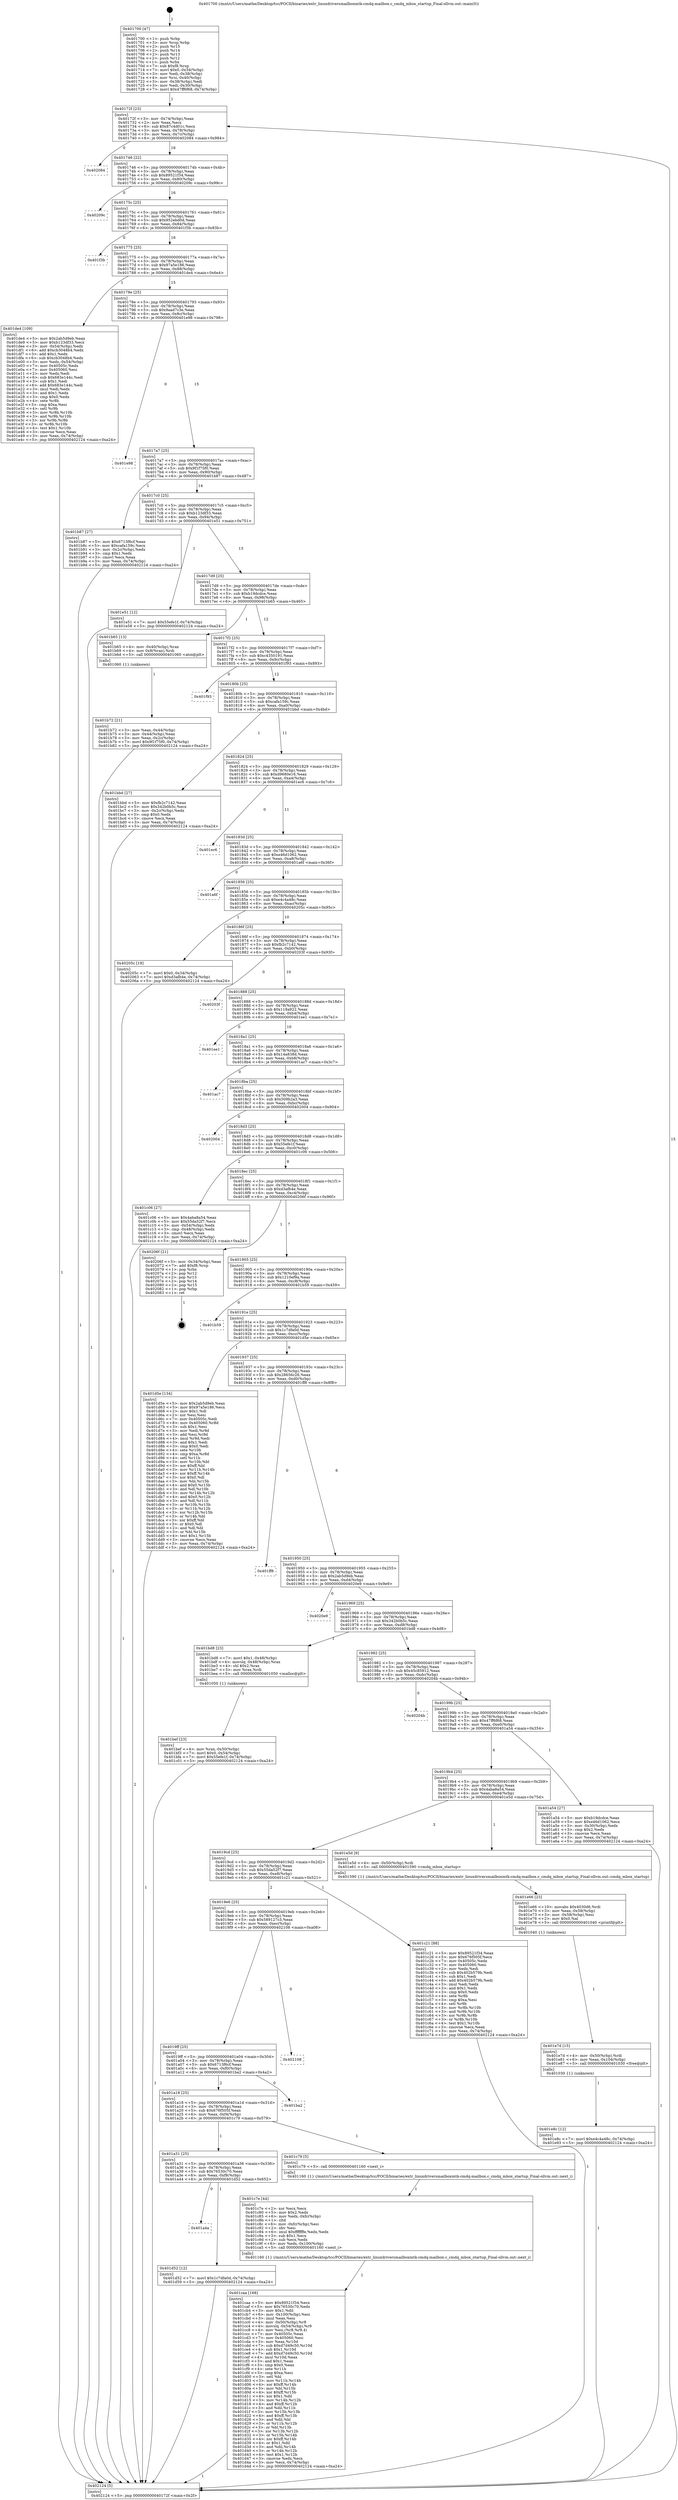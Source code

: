 digraph "0x401700" {
  label = "0x401700 (/mnt/c/Users/mathe/Desktop/tcc/POCII/binaries/extr_linuxdriversmailboxmtk-cmdq-mailbox.c_cmdq_mbox_startup_Final-ollvm.out::main(0))"
  labelloc = "t"
  node[shape=record]

  Entry [label="",width=0.3,height=0.3,shape=circle,fillcolor=black,style=filled]
  "0x40172f" [label="{
     0x40172f [23]\l
     | [instrs]\l
     &nbsp;&nbsp;0x40172f \<+3\>: mov -0x74(%rbp),%eax\l
     &nbsp;&nbsp;0x401732 \<+2\>: mov %eax,%ecx\l
     &nbsp;&nbsp;0x401734 \<+6\>: sub $0x87c4d01c,%ecx\l
     &nbsp;&nbsp;0x40173a \<+3\>: mov %eax,-0x78(%rbp)\l
     &nbsp;&nbsp;0x40173d \<+3\>: mov %ecx,-0x7c(%rbp)\l
     &nbsp;&nbsp;0x401740 \<+6\>: je 0000000000402084 \<main+0x984\>\l
  }"]
  "0x402084" [label="{
     0x402084\l
  }", style=dashed]
  "0x401746" [label="{
     0x401746 [22]\l
     | [instrs]\l
     &nbsp;&nbsp;0x401746 \<+5\>: jmp 000000000040174b \<main+0x4b\>\l
     &nbsp;&nbsp;0x40174b \<+3\>: mov -0x78(%rbp),%eax\l
     &nbsp;&nbsp;0x40174e \<+5\>: sub $0x89521f34,%eax\l
     &nbsp;&nbsp;0x401753 \<+3\>: mov %eax,-0x80(%rbp)\l
     &nbsp;&nbsp;0x401756 \<+6\>: je 000000000040209c \<main+0x99c\>\l
  }"]
  Exit [label="",width=0.3,height=0.3,shape=circle,fillcolor=black,style=filled,peripheries=2]
  "0x40209c" [label="{
     0x40209c\l
  }", style=dashed]
  "0x40175c" [label="{
     0x40175c [25]\l
     | [instrs]\l
     &nbsp;&nbsp;0x40175c \<+5\>: jmp 0000000000401761 \<main+0x61\>\l
     &nbsp;&nbsp;0x401761 \<+3\>: mov -0x78(%rbp),%eax\l
     &nbsp;&nbsp;0x401764 \<+5\>: sub $0x952ebd0d,%eax\l
     &nbsp;&nbsp;0x401769 \<+6\>: mov %eax,-0x84(%rbp)\l
     &nbsp;&nbsp;0x40176f \<+6\>: je 0000000000401f3b \<main+0x83b\>\l
  }"]
  "0x401e8c" [label="{
     0x401e8c [12]\l
     | [instrs]\l
     &nbsp;&nbsp;0x401e8c \<+7\>: movl $0xe4c4a48c,-0x74(%rbp)\l
     &nbsp;&nbsp;0x401e93 \<+5\>: jmp 0000000000402124 \<main+0xa24\>\l
  }"]
  "0x401f3b" [label="{
     0x401f3b\l
  }", style=dashed]
  "0x401775" [label="{
     0x401775 [25]\l
     | [instrs]\l
     &nbsp;&nbsp;0x401775 \<+5\>: jmp 000000000040177a \<main+0x7a\>\l
     &nbsp;&nbsp;0x40177a \<+3\>: mov -0x78(%rbp),%eax\l
     &nbsp;&nbsp;0x40177d \<+5\>: sub $0x97a5e186,%eax\l
     &nbsp;&nbsp;0x401782 \<+6\>: mov %eax,-0x88(%rbp)\l
     &nbsp;&nbsp;0x401788 \<+6\>: je 0000000000401de4 \<main+0x6e4\>\l
  }"]
  "0x401e7d" [label="{
     0x401e7d [15]\l
     | [instrs]\l
     &nbsp;&nbsp;0x401e7d \<+4\>: mov -0x50(%rbp),%rdi\l
     &nbsp;&nbsp;0x401e81 \<+6\>: mov %eax,-0x104(%rbp)\l
     &nbsp;&nbsp;0x401e87 \<+5\>: call 0000000000401030 \<free@plt\>\l
     | [calls]\l
     &nbsp;&nbsp;0x401030 \{1\} (unknown)\l
  }"]
  "0x401de4" [label="{
     0x401de4 [109]\l
     | [instrs]\l
     &nbsp;&nbsp;0x401de4 \<+5\>: mov $0x2ab5d9eb,%eax\l
     &nbsp;&nbsp;0x401de9 \<+5\>: mov $0xb123df33,%ecx\l
     &nbsp;&nbsp;0x401dee \<+3\>: mov -0x54(%rbp),%edx\l
     &nbsp;&nbsp;0x401df1 \<+6\>: add $0xcb3048b4,%edx\l
     &nbsp;&nbsp;0x401df7 \<+3\>: add $0x1,%edx\l
     &nbsp;&nbsp;0x401dfa \<+6\>: sub $0xcb3048b4,%edx\l
     &nbsp;&nbsp;0x401e00 \<+3\>: mov %edx,-0x54(%rbp)\l
     &nbsp;&nbsp;0x401e03 \<+7\>: mov 0x40505c,%edx\l
     &nbsp;&nbsp;0x401e0a \<+7\>: mov 0x405060,%esi\l
     &nbsp;&nbsp;0x401e11 \<+2\>: mov %edx,%edi\l
     &nbsp;&nbsp;0x401e13 \<+6\>: sub $0x683e144c,%edi\l
     &nbsp;&nbsp;0x401e19 \<+3\>: sub $0x1,%edi\l
     &nbsp;&nbsp;0x401e1c \<+6\>: add $0x683e144c,%edi\l
     &nbsp;&nbsp;0x401e22 \<+3\>: imul %edi,%edx\l
     &nbsp;&nbsp;0x401e25 \<+3\>: and $0x1,%edx\l
     &nbsp;&nbsp;0x401e28 \<+3\>: cmp $0x0,%edx\l
     &nbsp;&nbsp;0x401e2b \<+4\>: sete %r8b\l
     &nbsp;&nbsp;0x401e2f \<+3\>: cmp $0xa,%esi\l
     &nbsp;&nbsp;0x401e32 \<+4\>: setl %r9b\l
     &nbsp;&nbsp;0x401e36 \<+3\>: mov %r8b,%r10b\l
     &nbsp;&nbsp;0x401e39 \<+3\>: and %r9b,%r10b\l
     &nbsp;&nbsp;0x401e3c \<+3\>: xor %r9b,%r8b\l
     &nbsp;&nbsp;0x401e3f \<+3\>: or %r8b,%r10b\l
     &nbsp;&nbsp;0x401e42 \<+4\>: test $0x1,%r10b\l
     &nbsp;&nbsp;0x401e46 \<+3\>: cmovne %ecx,%eax\l
     &nbsp;&nbsp;0x401e49 \<+3\>: mov %eax,-0x74(%rbp)\l
     &nbsp;&nbsp;0x401e4c \<+5\>: jmp 0000000000402124 \<main+0xa24\>\l
  }"]
  "0x40178e" [label="{
     0x40178e [25]\l
     | [instrs]\l
     &nbsp;&nbsp;0x40178e \<+5\>: jmp 0000000000401793 \<main+0x93\>\l
     &nbsp;&nbsp;0x401793 \<+3\>: mov -0x78(%rbp),%eax\l
     &nbsp;&nbsp;0x401796 \<+5\>: sub $0x9aad7c3e,%eax\l
     &nbsp;&nbsp;0x40179b \<+6\>: mov %eax,-0x8c(%rbp)\l
     &nbsp;&nbsp;0x4017a1 \<+6\>: je 0000000000401e98 \<main+0x798\>\l
  }"]
  "0x401e66" [label="{
     0x401e66 [23]\l
     | [instrs]\l
     &nbsp;&nbsp;0x401e66 \<+10\>: movabs $0x4030d6,%rdi\l
     &nbsp;&nbsp;0x401e70 \<+3\>: mov %eax,-0x58(%rbp)\l
     &nbsp;&nbsp;0x401e73 \<+3\>: mov -0x58(%rbp),%esi\l
     &nbsp;&nbsp;0x401e76 \<+2\>: mov $0x0,%al\l
     &nbsp;&nbsp;0x401e78 \<+5\>: call 0000000000401040 \<printf@plt\>\l
     | [calls]\l
     &nbsp;&nbsp;0x401040 \{1\} (unknown)\l
  }"]
  "0x401e98" [label="{
     0x401e98\l
  }", style=dashed]
  "0x4017a7" [label="{
     0x4017a7 [25]\l
     | [instrs]\l
     &nbsp;&nbsp;0x4017a7 \<+5\>: jmp 00000000004017ac \<main+0xac\>\l
     &nbsp;&nbsp;0x4017ac \<+3\>: mov -0x78(%rbp),%eax\l
     &nbsp;&nbsp;0x4017af \<+5\>: sub $0x9f1f75f0,%eax\l
     &nbsp;&nbsp;0x4017b4 \<+6\>: mov %eax,-0x90(%rbp)\l
     &nbsp;&nbsp;0x4017ba \<+6\>: je 0000000000401b87 \<main+0x487\>\l
  }"]
  "0x401a4a" [label="{
     0x401a4a\l
  }", style=dashed]
  "0x401b87" [label="{
     0x401b87 [27]\l
     | [instrs]\l
     &nbsp;&nbsp;0x401b87 \<+5\>: mov $0x6713f6cf,%eax\l
     &nbsp;&nbsp;0x401b8c \<+5\>: mov $0xcafa159c,%ecx\l
     &nbsp;&nbsp;0x401b91 \<+3\>: mov -0x2c(%rbp),%edx\l
     &nbsp;&nbsp;0x401b94 \<+3\>: cmp $0x1,%edx\l
     &nbsp;&nbsp;0x401b97 \<+3\>: cmovl %ecx,%eax\l
     &nbsp;&nbsp;0x401b9a \<+3\>: mov %eax,-0x74(%rbp)\l
     &nbsp;&nbsp;0x401b9d \<+5\>: jmp 0000000000402124 \<main+0xa24\>\l
  }"]
  "0x4017c0" [label="{
     0x4017c0 [25]\l
     | [instrs]\l
     &nbsp;&nbsp;0x4017c0 \<+5\>: jmp 00000000004017c5 \<main+0xc5\>\l
     &nbsp;&nbsp;0x4017c5 \<+3\>: mov -0x78(%rbp),%eax\l
     &nbsp;&nbsp;0x4017c8 \<+5\>: sub $0xb123df33,%eax\l
     &nbsp;&nbsp;0x4017cd \<+6\>: mov %eax,-0x94(%rbp)\l
     &nbsp;&nbsp;0x4017d3 \<+6\>: je 0000000000401e51 \<main+0x751\>\l
  }"]
  "0x401d52" [label="{
     0x401d52 [12]\l
     | [instrs]\l
     &nbsp;&nbsp;0x401d52 \<+7\>: movl $0x1c7dfa0d,-0x74(%rbp)\l
     &nbsp;&nbsp;0x401d59 \<+5\>: jmp 0000000000402124 \<main+0xa24\>\l
  }"]
  "0x401e51" [label="{
     0x401e51 [12]\l
     | [instrs]\l
     &nbsp;&nbsp;0x401e51 \<+7\>: movl $0x55efe1f,-0x74(%rbp)\l
     &nbsp;&nbsp;0x401e58 \<+5\>: jmp 0000000000402124 \<main+0xa24\>\l
  }"]
  "0x4017d9" [label="{
     0x4017d9 [25]\l
     | [instrs]\l
     &nbsp;&nbsp;0x4017d9 \<+5\>: jmp 00000000004017de \<main+0xde\>\l
     &nbsp;&nbsp;0x4017de \<+3\>: mov -0x78(%rbp),%eax\l
     &nbsp;&nbsp;0x4017e1 \<+5\>: sub $0xb19dcdce,%eax\l
     &nbsp;&nbsp;0x4017e6 \<+6\>: mov %eax,-0x98(%rbp)\l
     &nbsp;&nbsp;0x4017ec \<+6\>: je 0000000000401b65 \<main+0x465\>\l
  }"]
  "0x401caa" [label="{
     0x401caa [168]\l
     | [instrs]\l
     &nbsp;&nbsp;0x401caa \<+5\>: mov $0x89521f34,%ecx\l
     &nbsp;&nbsp;0x401caf \<+5\>: mov $0x76530c70,%edx\l
     &nbsp;&nbsp;0x401cb4 \<+3\>: mov $0x1,%dil\l
     &nbsp;&nbsp;0x401cb7 \<+6\>: mov -0x100(%rbp),%esi\l
     &nbsp;&nbsp;0x401cbd \<+3\>: imul %eax,%esi\l
     &nbsp;&nbsp;0x401cc0 \<+4\>: mov -0x50(%rbp),%r8\l
     &nbsp;&nbsp;0x401cc4 \<+4\>: movslq -0x54(%rbp),%r9\l
     &nbsp;&nbsp;0x401cc8 \<+4\>: mov %esi,(%r8,%r9,4)\l
     &nbsp;&nbsp;0x401ccc \<+7\>: mov 0x40505c,%eax\l
     &nbsp;&nbsp;0x401cd3 \<+7\>: mov 0x405060,%esi\l
     &nbsp;&nbsp;0x401cda \<+3\>: mov %eax,%r10d\l
     &nbsp;&nbsp;0x401cdd \<+7\>: sub $0xd7d49c50,%r10d\l
     &nbsp;&nbsp;0x401ce4 \<+4\>: sub $0x1,%r10d\l
     &nbsp;&nbsp;0x401ce8 \<+7\>: add $0xd7d49c50,%r10d\l
     &nbsp;&nbsp;0x401cef \<+4\>: imul %r10d,%eax\l
     &nbsp;&nbsp;0x401cf3 \<+3\>: and $0x1,%eax\l
     &nbsp;&nbsp;0x401cf6 \<+3\>: cmp $0x0,%eax\l
     &nbsp;&nbsp;0x401cf9 \<+4\>: sete %r11b\l
     &nbsp;&nbsp;0x401cfd \<+3\>: cmp $0xa,%esi\l
     &nbsp;&nbsp;0x401d00 \<+3\>: setl %bl\l
     &nbsp;&nbsp;0x401d03 \<+3\>: mov %r11b,%r14b\l
     &nbsp;&nbsp;0x401d06 \<+4\>: xor $0xff,%r14b\l
     &nbsp;&nbsp;0x401d0a \<+3\>: mov %bl,%r15b\l
     &nbsp;&nbsp;0x401d0d \<+4\>: xor $0xff,%r15b\l
     &nbsp;&nbsp;0x401d11 \<+4\>: xor $0x1,%dil\l
     &nbsp;&nbsp;0x401d15 \<+3\>: mov %r14b,%r12b\l
     &nbsp;&nbsp;0x401d18 \<+4\>: and $0xff,%r12b\l
     &nbsp;&nbsp;0x401d1c \<+3\>: and %dil,%r11b\l
     &nbsp;&nbsp;0x401d1f \<+3\>: mov %r15b,%r13b\l
     &nbsp;&nbsp;0x401d22 \<+4\>: and $0xff,%r13b\l
     &nbsp;&nbsp;0x401d26 \<+3\>: and %dil,%bl\l
     &nbsp;&nbsp;0x401d29 \<+3\>: or %r11b,%r12b\l
     &nbsp;&nbsp;0x401d2c \<+3\>: or %bl,%r13b\l
     &nbsp;&nbsp;0x401d2f \<+3\>: xor %r13b,%r12b\l
     &nbsp;&nbsp;0x401d32 \<+3\>: or %r15b,%r14b\l
     &nbsp;&nbsp;0x401d35 \<+4\>: xor $0xff,%r14b\l
     &nbsp;&nbsp;0x401d39 \<+4\>: or $0x1,%dil\l
     &nbsp;&nbsp;0x401d3d \<+3\>: and %dil,%r14b\l
     &nbsp;&nbsp;0x401d40 \<+3\>: or %r14b,%r12b\l
     &nbsp;&nbsp;0x401d43 \<+4\>: test $0x1,%r12b\l
     &nbsp;&nbsp;0x401d47 \<+3\>: cmovne %edx,%ecx\l
     &nbsp;&nbsp;0x401d4a \<+3\>: mov %ecx,-0x74(%rbp)\l
     &nbsp;&nbsp;0x401d4d \<+5\>: jmp 0000000000402124 \<main+0xa24\>\l
  }"]
  "0x401b65" [label="{
     0x401b65 [13]\l
     | [instrs]\l
     &nbsp;&nbsp;0x401b65 \<+4\>: mov -0x40(%rbp),%rax\l
     &nbsp;&nbsp;0x401b69 \<+4\>: mov 0x8(%rax),%rdi\l
     &nbsp;&nbsp;0x401b6d \<+5\>: call 0000000000401060 \<atoi@plt\>\l
     | [calls]\l
     &nbsp;&nbsp;0x401060 \{1\} (unknown)\l
  }"]
  "0x4017f2" [label="{
     0x4017f2 [25]\l
     | [instrs]\l
     &nbsp;&nbsp;0x4017f2 \<+5\>: jmp 00000000004017f7 \<main+0xf7\>\l
     &nbsp;&nbsp;0x4017f7 \<+3\>: mov -0x78(%rbp),%eax\l
     &nbsp;&nbsp;0x4017fa \<+5\>: sub $0xc4350191,%eax\l
     &nbsp;&nbsp;0x4017ff \<+6\>: mov %eax,-0x9c(%rbp)\l
     &nbsp;&nbsp;0x401805 \<+6\>: je 0000000000401f93 \<main+0x893\>\l
  }"]
  "0x401c7e" [label="{
     0x401c7e [44]\l
     | [instrs]\l
     &nbsp;&nbsp;0x401c7e \<+2\>: xor %ecx,%ecx\l
     &nbsp;&nbsp;0x401c80 \<+5\>: mov $0x2,%edx\l
     &nbsp;&nbsp;0x401c85 \<+6\>: mov %edx,-0xfc(%rbp)\l
     &nbsp;&nbsp;0x401c8b \<+1\>: cltd\l
     &nbsp;&nbsp;0x401c8c \<+6\>: mov -0xfc(%rbp),%esi\l
     &nbsp;&nbsp;0x401c92 \<+2\>: idiv %esi\l
     &nbsp;&nbsp;0x401c94 \<+6\>: imul $0xfffffffe,%edx,%edx\l
     &nbsp;&nbsp;0x401c9a \<+3\>: sub $0x1,%ecx\l
     &nbsp;&nbsp;0x401c9d \<+2\>: sub %ecx,%edx\l
     &nbsp;&nbsp;0x401c9f \<+6\>: mov %edx,-0x100(%rbp)\l
     &nbsp;&nbsp;0x401ca5 \<+5\>: call 0000000000401160 \<next_i\>\l
     | [calls]\l
     &nbsp;&nbsp;0x401160 \{1\} (/mnt/c/Users/mathe/Desktop/tcc/POCII/binaries/extr_linuxdriversmailboxmtk-cmdq-mailbox.c_cmdq_mbox_startup_Final-ollvm.out::next_i)\l
  }"]
  "0x401f93" [label="{
     0x401f93\l
  }", style=dashed]
  "0x40180b" [label="{
     0x40180b [25]\l
     | [instrs]\l
     &nbsp;&nbsp;0x40180b \<+5\>: jmp 0000000000401810 \<main+0x110\>\l
     &nbsp;&nbsp;0x401810 \<+3\>: mov -0x78(%rbp),%eax\l
     &nbsp;&nbsp;0x401813 \<+5\>: sub $0xcafa159c,%eax\l
     &nbsp;&nbsp;0x401818 \<+6\>: mov %eax,-0xa0(%rbp)\l
     &nbsp;&nbsp;0x40181e \<+6\>: je 0000000000401bbd \<main+0x4bd\>\l
  }"]
  "0x401a31" [label="{
     0x401a31 [25]\l
     | [instrs]\l
     &nbsp;&nbsp;0x401a31 \<+5\>: jmp 0000000000401a36 \<main+0x336\>\l
     &nbsp;&nbsp;0x401a36 \<+3\>: mov -0x78(%rbp),%eax\l
     &nbsp;&nbsp;0x401a39 \<+5\>: sub $0x76530c70,%eax\l
     &nbsp;&nbsp;0x401a3e \<+6\>: mov %eax,-0xf8(%rbp)\l
     &nbsp;&nbsp;0x401a44 \<+6\>: je 0000000000401d52 \<main+0x652\>\l
  }"]
  "0x401bbd" [label="{
     0x401bbd [27]\l
     | [instrs]\l
     &nbsp;&nbsp;0x401bbd \<+5\>: mov $0xfb2c7142,%eax\l
     &nbsp;&nbsp;0x401bc2 \<+5\>: mov $0x342b0b5c,%ecx\l
     &nbsp;&nbsp;0x401bc7 \<+3\>: mov -0x2c(%rbp),%edx\l
     &nbsp;&nbsp;0x401bca \<+3\>: cmp $0x0,%edx\l
     &nbsp;&nbsp;0x401bcd \<+3\>: cmove %ecx,%eax\l
     &nbsp;&nbsp;0x401bd0 \<+3\>: mov %eax,-0x74(%rbp)\l
     &nbsp;&nbsp;0x401bd3 \<+5\>: jmp 0000000000402124 \<main+0xa24\>\l
  }"]
  "0x401824" [label="{
     0x401824 [25]\l
     | [instrs]\l
     &nbsp;&nbsp;0x401824 \<+5\>: jmp 0000000000401829 \<main+0x129\>\l
     &nbsp;&nbsp;0x401829 \<+3\>: mov -0x78(%rbp),%eax\l
     &nbsp;&nbsp;0x40182c \<+5\>: sub $0xd9680e16,%eax\l
     &nbsp;&nbsp;0x401831 \<+6\>: mov %eax,-0xa4(%rbp)\l
     &nbsp;&nbsp;0x401837 \<+6\>: je 0000000000401ec6 \<main+0x7c6\>\l
  }"]
  "0x401c79" [label="{
     0x401c79 [5]\l
     | [instrs]\l
     &nbsp;&nbsp;0x401c79 \<+5\>: call 0000000000401160 \<next_i\>\l
     | [calls]\l
     &nbsp;&nbsp;0x401160 \{1\} (/mnt/c/Users/mathe/Desktop/tcc/POCII/binaries/extr_linuxdriversmailboxmtk-cmdq-mailbox.c_cmdq_mbox_startup_Final-ollvm.out::next_i)\l
  }"]
  "0x401ec6" [label="{
     0x401ec6\l
  }", style=dashed]
  "0x40183d" [label="{
     0x40183d [25]\l
     | [instrs]\l
     &nbsp;&nbsp;0x40183d \<+5\>: jmp 0000000000401842 \<main+0x142\>\l
     &nbsp;&nbsp;0x401842 \<+3\>: mov -0x78(%rbp),%eax\l
     &nbsp;&nbsp;0x401845 \<+5\>: sub $0xe46d1062,%eax\l
     &nbsp;&nbsp;0x40184a \<+6\>: mov %eax,-0xa8(%rbp)\l
     &nbsp;&nbsp;0x401850 \<+6\>: je 0000000000401a6f \<main+0x36f\>\l
  }"]
  "0x401a18" [label="{
     0x401a18 [25]\l
     | [instrs]\l
     &nbsp;&nbsp;0x401a18 \<+5\>: jmp 0000000000401a1d \<main+0x31d\>\l
     &nbsp;&nbsp;0x401a1d \<+3\>: mov -0x78(%rbp),%eax\l
     &nbsp;&nbsp;0x401a20 \<+5\>: sub $0x676f505f,%eax\l
     &nbsp;&nbsp;0x401a25 \<+6\>: mov %eax,-0xf4(%rbp)\l
     &nbsp;&nbsp;0x401a2b \<+6\>: je 0000000000401c79 \<main+0x579\>\l
  }"]
  "0x401a6f" [label="{
     0x401a6f\l
  }", style=dashed]
  "0x401856" [label="{
     0x401856 [25]\l
     | [instrs]\l
     &nbsp;&nbsp;0x401856 \<+5\>: jmp 000000000040185b \<main+0x15b\>\l
     &nbsp;&nbsp;0x40185b \<+3\>: mov -0x78(%rbp),%eax\l
     &nbsp;&nbsp;0x40185e \<+5\>: sub $0xe4c4a48c,%eax\l
     &nbsp;&nbsp;0x401863 \<+6\>: mov %eax,-0xac(%rbp)\l
     &nbsp;&nbsp;0x401869 \<+6\>: je 000000000040205c \<main+0x95c\>\l
  }"]
  "0x401ba2" [label="{
     0x401ba2\l
  }", style=dashed]
  "0x40205c" [label="{
     0x40205c [19]\l
     | [instrs]\l
     &nbsp;&nbsp;0x40205c \<+7\>: movl $0x0,-0x34(%rbp)\l
     &nbsp;&nbsp;0x402063 \<+7\>: movl $0xd3afb4e,-0x74(%rbp)\l
     &nbsp;&nbsp;0x40206a \<+5\>: jmp 0000000000402124 \<main+0xa24\>\l
  }"]
  "0x40186f" [label="{
     0x40186f [25]\l
     | [instrs]\l
     &nbsp;&nbsp;0x40186f \<+5\>: jmp 0000000000401874 \<main+0x174\>\l
     &nbsp;&nbsp;0x401874 \<+3\>: mov -0x78(%rbp),%eax\l
     &nbsp;&nbsp;0x401877 \<+5\>: sub $0xfb2c7142,%eax\l
     &nbsp;&nbsp;0x40187c \<+6\>: mov %eax,-0xb0(%rbp)\l
     &nbsp;&nbsp;0x401882 \<+6\>: je 000000000040203f \<main+0x93f\>\l
  }"]
  "0x4019ff" [label="{
     0x4019ff [25]\l
     | [instrs]\l
     &nbsp;&nbsp;0x4019ff \<+5\>: jmp 0000000000401a04 \<main+0x304\>\l
     &nbsp;&nbsp;0x401a04 \<+3\>: mov -0x78(%rbp),%eax\l
     &nbsp;&nbsp;0x401a07 \<+5\>: sub $0x6713f6cf,%eax\l
     &nbsp;&nbsp;0x401a0c \<+6\>: mov %eax,-0xf0(%rbp)\l
     &nbsp;&nbsp;0x401a12 \<+6\>: je 0000000000401ba2 \<main+0x4a2\>\l
  }"]
  "0x40203f" [label="{
     0x40203f\l
  }", style=dashed]
  "0x401888" [label="{
     0x401888 [25]\l
     | [instrs]\l
     &nbsp;&nbsp;0x401888 \<+5\>: jmp 000000000040188d \<main+0x18d\>\l
     &nbsp;&nbsp;0x40188d \<+3\>: mov -0x78(%rbp),%eax\l
     &nbsp;&nbsp;0x401890 \<+5\>: sub $0x118a922,%eax\l
     &nbsp;&nbsp;0x401895 \<+6\>: mov %eax,-0xb4(%rbp)\l
     &nbsp;&nbsp;0x40189b \<+6\>: je 0000000000401ee1 \<main+0x7e1\>\l
  }"]
  "0x402108" [label="{
     0x402108\l
  }", style=dashed]
  "0x401ee1" [label="{
     0x401ee1\l
  }", style=dashed]
  "0x4018a1" [label="{
     0x4018a1 [25]\l
     | [instrs]\l
     &nbsp;&nbsp;0x4018a1 \<+5\>: jmp 00000000004018a6 \<main+0x1a6\>\l
     &nbsp;&nbsp;0x4018a6 \<+3\>: mov -0x78(%rbp),%eax\l
     &nbsp;&nbsp;0x4018a9 \<+5\>: sub $0x14a838d,%eax\l
     &nbsp;&nbsp;0x4018ae \<+6\>: mov %eax,-0xb8(%rbp)\l
     &nbsp;&nbsp;0x4018b4 \<+6\>: je 0000000000401ac7 \<main+0x3c7\>\l
  }"]
  "0x4019e6" [label="{
     0x4019e6 [25]\l
     | [instrs]\l
     &nbsp;&nbsp;0x4019e6 \<+5\>: jmp 00000000004019eb \<main+0x2eb\>\l
     &nbsp;&nbsp;0x4019eb \<+3\>: mov -0x78(%rbp),%eax\l
     &nbsp;&nbsp;0x4019ee \<+5\>: sub $0x589127c3,%eax\l
     &nbsp;&nbsp;0x4019f3 \<+6\>: mov %eax,-0xec(%rbp)\l
     &nbsp;&nbsp;0x4019f9 \<+6\>: je 0000000000402108 \<main+0xa08\>\l
  }"]
  "0x401ac7" [label="{
     0x401ac7\l
  }", style=dashed]
  "0x4018ba" [label="{
     0x4018ba [25]\l
     | [instrs]\l
     &nbsp;&nbsp;0x4018ba \<+5\>: jmp 00000000004018bf \<main+0x1bf\>\l
     &nbsp;&nbsp;0x4018bf \<+3\>: mov -0x78(%rbp),%eax\l
     &nbsp;&nbsp;0x4018c2 \<+5\>: sub $0x509b2a3,%eax\l
     &nbsp;&nbsp;0x4018c7 \<+6\>: mov %eax,-0xbc(%rbp)\l
     &nbsp;&nbsp;0x4018cd \<+6\>: je 0000000000402004 \<main+0x904\>\l
  }"]
  "0x401c21" [label="{
     0x401c21 [88]\l
     | [instrs]\l
     &nbsp;&nbsp;0x401c21 \<+5\>: mov $0x89521f34,%eax\l
     &nbsp;&nbsp;0x401c26 \<+5\>: mov $0x676f505f,%ecx\l
     &nbsp;&nbsp;0x401c2b \<+7\>: mov 0x40505c,%edx\l
     &nbsp;&nbsp;0x401c32 \<+7\>: mov 0x405060,%esi\l
     &nbsp;&nbsp;0x401c39 \<+2\>: mov %edx,%edi\l
     &nbsp;&nbsp;0x401c3b \<+6\>: sub $0x402b579b,%edi\l
     &nbsp;&nbsp;0x401c41 \<+3\>: sub $0x1,%edi\l
     &nbsp;&nbsp;0x401c44 \<+6\>: add $0x402b579b,%edi\l
     &nbsp;&nbsp;0x401c4a \<+3\>: imul %edi,%edx\l
     &nbsp;&nbsp;0x401c4d \<+3\>: and $0x1,%edx\l
     &nbsp;&nbsp;0x401c50 \<+3\>: cmp $0x0,%edx\l
     &nbsp;&nbsp;0x401c53 \<+4\>: sete %r8b\l
     &nbsp;&nbsp;0x401c57 \<+3\>: cmp $0xa,%esi\l
     &nbsp;&nbsp;0x401c5a \<+4\>: setl %r9b\l
     &nbsp;&nbsp;0x401c5e \<+3\>: mov %r8b,%r10b\l
     &nbsp;&nbsp;0x401c61 \<+3\>: and %r9b,%r10b\l
     &nbsp;&nbsp;0x401c64 \<+3\>: xor %r9b,%r8b\l
     &nbsp;&nbsp;0x401c67 \<+3\>: or %r8b,%r10b\l
     &nbsp;&nbsp;0x401c6a \<+4\>: test $0x1,%r10b\l
     &nbsp;&nbsp;0x401c6e \<+3\>: cmovne %ecx,%eax\l
     &nbsp;&nbsp;0x401c71 \<+3\>: mov %eax,-0x74(%rbp)\l
     &nbsp;&nbsp;0x401c74 \<+5\>: jmp 0000000000402124 \<main+0xa24\>\l
  }"]
  "0x402004" [label="{
     0x402004\l
  }", style=dashed]
  "0x4018d3" [label="{
     0x4018d3 [25]\l
     | [instrs]\l
     &nbsp;&nbsp;0x4018d3 \<+5\>: jmp 00000000004018d8 \<main+0x1d8\>\l
     &nbsp;&nbsp;0x4018d8 \<+3\>: mov -0x78(%rbp),%eax\l
     &nbsp;&nbsp;0x4018db \<+5\>: sub $0x55efe1f,%eax\l
     &nbsp;&nbsp;0x4018e0 \<+6\>: mov %eax,-0xc0(%rbp)\l
     &nbsp;&nbsp;0x4018e6 \<+6\>: je 0000000000401c06 \<main+0x506\>\l
  }"]
  "0x4019cd" [label="{
     0x4019cd [25]\l
     | [instrs]\l
     &nbsp;&nbsp;0x4019cd \<+5\>: jmp 00000000004019d2 \<main+0x2d2\>\l
     &nbsp;&nbsp;0x4019d2 \<+3\>: mov -0x78(%rbp),%eax\l
     &nbsp;&nbsp;0x4019d5 \<+5\>: sub $0x55da52f7,%eax\l
     &nbsp;&nbsp;0x4019da \<+6\>: mov %eax,-0xe8(%rbp)\l
     &nbsp;&nbsp;0x4019e0 \<+6\>: je 0000000000401c21 \<main+0x521\>\l
  }"]
  "0x401c06" [label="{
     0x401c06 [27]\l
     | [instrs]\l
     &nbsp;&nbsp;0x401c06 \<+5\>: mov $0x4aba8a54,%eax\l
     &nbsp;&nbsp;0x401c0b \<+5\>: mov $0x55da52f7,%ecx\l
     &nbsp;&nbsp;0x401c10 \<+3\>: mov -0x54(%rbp),%edx\l
     &nbsp;&nbsp;0x401c13 \<+3\>: cmp -0x48(%rbp),%edx\l
     &nbsp;&nbsp;0x401c16 \<+3\>: cmovl %ecx,%eax\l
     &nbsp;&nbsp;0x401c19 \<+3\>: mov %eax,-0x74(%rbp)\l
     &nbsp;&nbsp;0x401c1c \<+5\>: jmp 0000000000402124 \<main+0xa24\>\l
  }"]
  "0x4018ec" [label="{
     0x4018ec [25]\l
     | [instrs]\l
     &nbsp;&nbsp;0x4018ec \<+5\>: jmp 00000000004018f1 \<main+0x1f1\>\l
     &nbsp;&nbsp;0x4018f1 \<+3\>: mov -0x78(%rbp),%eax\l
     &nbsp;&nbsp;0x4018f4 \<+5\>: sub $0xd3afb4e,%eax\l
     &nbsp;&nbsp;0x4018f9 \<+6\>: mov %eax,-0xc4(%rbp)\l
     &nbsp;&nbsp;0x4018ff \<+6\>: je 000000000040206f \<main+0x96f\>\l
  }"]
  "0x401e5d" [label="{
     0x401e5d [9]\l
     | [instrs]\l
     &nbsp;&nbsp;0x401e5d \<+4\>: mov -0x50(%rbp),%rdi\l
     &nbsp;&nbsp;0x401e61 \<+5\>: call 0000000000401590 \<cmdq_mbox_startup\>\l
     | [calls]\l
     &nbsp;&nbsp;0x401590 \{1\} (/mnt/c/Users/mathe/Desktop/tcc/POCII/binaries/extr_linuxdriversmailboxmtk-cmdq-mailbox.c_cmdq_mbox_startup_Final-ollvm.out::cmdq_mbox_startup)\l
  }"]
  "0x40206f" [label="{
     0x40206f [21]\l
     | [instrs]\l
     &nbsp;&nbsp;0x40206f \<+3\>: mov -0x34(%rbp),%eax\l
     &nbsp;&nbsp;0x402072 \<+7\>: add $0xf8,%rsp\l
     &nbsp;&nbsp;0x402079 \<+1\>: pop %rbx\l
     &nbsp;&nbsp;0x40207a \<+2\>: pop %r12\l
     &nbsp;&nbsp;0x40207c \<+2\>: pop %r13\l
     &nbsp;&nbsp;0x40207e \<+2\>: pop %r14\l
     &nbsp;&nbsp;0x402080 \<+2\>: pop %r15\l
     &nbsp;&nbsp;0x402082 \<+1\>: pop %rbp\l
     &nbsp;&nbsp;0x402083 \<+1\>: ret\l
  }"]
  "0x401905" [label="{
     0x401905 [25]\l
     | [instrs]\l
     &nbsp;&nbsp;0x401905 \<+5\>: jmp 000000000040190a \<main+0x20a\>\l
     &nbsp;&nbsp;0x40190a \<+3\>: mov -0x78(%rbp),%eax\l
     &nbsp;&nbsp;0x40190d \<+5\>: sub $0x1210ef9a,%eax\l
     &nbsp;&nbsp;0x401912 \<+6\>: mov %eax,-0xc8(%rbp)\l
     &nbsp;&nbsp;0x401918 \<+6\>: je 0000000000401b59 \<main+0x459\>\l
  }"]
  "0x401bef" [label="{
     0x401bef [23]\l
     | [instrs]\l
     &nbsp;&nbsp;0x401bef \<+4\>: mov %rax,-0x50(%rbp)\l
     &nbsp;&nbsp;0x401bf3 \<+7\>: movl $0x0,-0x54(%rbp)\l
     &nbsp;&nbsp;0x401bfa \<+7\>: movl $0x55efe1f,-0x74(%rbp)\l
     &nbsp;&nbsp;0x401c01 \<+5\>: jmp 0000000000402124 \<main+0xa24\>\l
  }"]
  "0x401b59" [label="{
     0x401b59\l
  }", style=dashed]
  "0x40191e" [label="{
     0x40191e [25]\l
     | [instrs]\l
     &nbsp;&nbsp;0x40191e \<+5\>: jmp 0000000000401923 \<main+0x223\>\l
     &nbsp;&nbsp;0x401923 \<+3\>: mov -0x78(%rbp),%eax\l
     &nbsp;&nbsp;0x401926 \<+5\>: sub $0x1c7dfa0d,%eax\l
     &nbsp;&nbsp;0x40192b \<+6\>: mov %eax,-0xcc(%rbp)\l
     &nbsp;&nbsp;0x401931 \<+6\>: je 0000000000401d5e \<main+0x65e\>\l
  }"]
  "0x401b72" [label="{
     0x401b72 [21]\l
     | [instrs]\l
     &nbsp;&nbsp;0x401b72 \<+3\>: mov %eax,-0x44(%rbp)\l
     &nbsp;&nbsp;0x401b75 \<+3\>: mov -0x44(%rbp),%eax\l
     &nbsp;&nbsp;0x401b78 \<+3\>: mov %eax,-0x2c(%rbp)\l
     &nbsp;&nbsp;0x401b7b \<+7\>: movl $0x9f1f75f0,-0x74(%rbp)\l
     &nbsp;&nbsp;0x401b82 \<+5\>: jmp 0000000000402124 \<main+0xa24\>\l
  }"]
  "0x401d5e" [label="{
     0x401d5e [134]\l
     | [instrs]\l
     &nbsp;&nbsp;0x401d5e \<+5\>: mov $0x2ab5d9eb,%eax\l
     &nbsp;&nbsp;0x401d63 \<+5\>: mov $0x97a5e186,%ecx\l
     &nbsp;&nbsp;0x401d68 \<+2\>: mov $0x1,%dl\l
     &nbsp;&nbsp;0x401d6a \<+2\>: xor %esi,%esi\l
     &nbsp;&nbsp;0x401d6c \<+7\>: mov 0x40505c,%edi\l
     &nbsp;&nbsp;0x401d73 \<+8\>: mov 0x405060,%r8d\l
     &nbsp;&nbsp;0x401d7b \<+3\>: sub $0x1,%esi\l
     &nbsp;&nbsp;0x401d7e \<+3\>: mov %edi,%r9d\l
     &nbsp;&nbsp;0x401d81 \<+3\>: add %esi,%r9d\l
     &nbsp;&nbsp;0x401d84 \<+4\>: imul %r9d,%edi\l
     &nbsp;&nbsp;0x401d88 \<+3\>: and $0x1,%edi\l
     &nbsp;&nbsp;0x401d8b \<+3\>: cmp $0x0,%edi\l
     &nbsp;&nbsp;0x401d8e \<+4\>: sete %r10b\l
     &nbsp;&nbsp;0x401d92 \<+4\>: cmp $0xa,%r8d\l
     &nbsp;&nbsp;0x401d96 \<+4\>: setl %r11b\l
     &nbsp;&nbsp;0x401d9a \<+3\>: mov %r10b,%bl\l
     &nbsp;&nbsp;0x401d9d \<+3\>: xor $0xff,%bl\l
     &nbsp;&nbsp;0x401da0 \<+3\>: mov %r11b,%r14b\l
     &nbsp;&nbsp;0x401da3 \<+4\>: xor $0xff,%r14b\l
     &nbsp;&nbsp;0x401da7 \<+3\>: xor $0x0,%dl\l
     &nbsp;&nbsp;0x401daa \<+3\>: mov %bl,%r15b\l
     &nbsp;&nbsp;0x401dad \<+4\>: and $0x0,%r15b\l
     &nbsp;&nbsp;0x401db1 \<+3\>: and %dl,%r10b\l
     &nbsp;&nbsp;0x401db4 \<+3\>: mov %r14b,%r12b\l
     &nbsp;&nbsp;0x401db7 \<+4\>: and $0x0,%r12b\l
     &nbsp;&nbsp;0x401dbb \<+3\>: and %dl,%r11b\l
     &nbsp;&nbsp;0x401dbe \<+3\>: or %r10b,%r15b\l
     &nbsp;&nbsp;0x401dc1 \<+3\>: or %r11b,%r12b\l
     &nbsp;&nbsp;0x401dc4 \<+3\>: xor %r12b,%r15b\l
     &nbsp;&nbsp;0x401dc7 \<+3\>: or %r14b,%bl\l
     &nbsp;&nbsp;0x401dca \<+3\>: xor $0xff,%bl\l
     &nbsp;&nbsp;0x401dcd \<+3\>: or $0x0,%dl\l
     &nbsp;&nbsp;0x401dd0 \<+2\>: and %dl,%bl\l
     &nbsp;&nbsp;0x401dd2 \<+3\>: or %bl,%r15b\l
     &nbsp;&nbsp;0x401dd5 \<+4\>: test $0x1,%r15b\l
     &nbsp;&nbsp;0x401dd9 \<+3\>: cmovne %ecx,%eax\l
     &nbsp;&nbsp;0x401ddc \<+3\>: mov %eax,-0x74(%rbp)\l
     &nbsp;&nbsp;0x401ddf \<+5\>: jmp 0000000000402124 \<main+0xa24\>\l
  }"]
  "0x401937" [label="{
     0x401937 [25]\l
     | [instrs]\l
     &nbsp;&nbsp;0x401937 \<+5\>: jmp 000000000040193c \<main+0x23c\>\l
     &nbsp;&nbsp;0x40193c \<+3\>: mov -0x78(%rbp),%eax\l
     &nbsp;&nbsp;0x40193f \<+5\>: sub $0x28656c26,%eax\l
     &nbsp;&nbsp;0x401944 \<+6\>: mov %eax,-0xd0(%rbp)\l
     &nbsp;&nbsp;0x40194a \<+6\>: je 0000000000401ff8 \<main+0x8f8\>\l
  }"]
  "0x401700" [label="{
     0x401700 [47]\l
     | [instrs]\l
     &nbsp;&nbsp;0x401700 \<+1\>: push %rbp\l
     &nbsp;&nbsp;0x401701 \<+3\>: mov %rsp,%rbp\l
     &nbsp;&nbsp;0x401704 \<+2\>: push %r15\l
     &nbsp;&nbsp;0x401706 \<+2\>: push %r14\l
     &nbsp;&nbsp;0x401708 \<+2\>: push %r13\l
     &nbsp;&nbsp;0x40170a \<+2\>: push %r12\l
     &nbsp;&nbsp;0x40170c \<+1\>: push %rbx\l
     &nbsp;&nbsp;0x40170d \<+7\>: sub $0xf8,%rsp\l
     &nbsp;&nbsp;0x401714 \<+7\>: movl $0x0,-0x34(%rbp)\l
     &nbsp;&nbsp;0x40171b \<+3\>: mov %edi,-0x38(%rbp)\l
     &nbsp;&nbsp;0x40171e \<+4\>: mov %rsi,-0x40(%rbp)\l
     &nbsp;&nbsp;0x401722 \<+3\>: mov -0x38(%rbp),%edi\l
     &nbsp;&nbsp;0x401725 \<+3\>: mov %edi,-0x30(%rbp)\l
     &nbsp;&nbsp;0x401728 \<+7\>: movl $0x47ff6f68,-0x74(%rbp)\l
  }"]
  "0x401ff8" [label="{
     0x401ff8\l
  }", style=dashed]
  "0x401950" [label="{
     0x401950 [25]\l
     | [instrs]\l
     &nbsp;&nbsp;0x401950 \<+5\>: jmp 0000000000401955 \<main+0x255\>\l
     &nbsp;&nbsp;0x401955 \<+3\>: mov -0x78(%rbp),%eax\l
     &nbsp;&nbsp;0x401958 \<+5\>: sub $0x2ab5d9eb,%eax\l
     &nbsp;&nbsp;0x40195d \<+6\>: mov %eax,-0xd4(%rbp)\l
     &nbsp;&nbsp;0x401963 \<+6\>: je 00000000004020e9 \<main+0x9e9\>\l
  }"]
  "0x402124" [label="{
     0x402124 [5]\l
     | [instrs]\l
     &nbsp;&nbsp;0x402124 \<+5\>: jmp 000000000040172f \<main+0x2f\>\l
  }"]
  "0x4020e9" [label="{
     0x4020e9\l
  }", style=dashed]
  "0x401969" [label="{
     0x401969 [25]\l
     | [instrs]\l
     &nbsp;&nbsp;0x401969 \<+5\>: jmp 000000000040196e \<main+0x26e\>\l
     &nbsp;&nbsp;0x40196e \<+3\>: mov -0x78(%rbp),%eax\l
     &nbsp;&nbsp;0x401971 \<+5\>: sub $0x342b0b5c,%eax\l
     &nbsp;&nbsp;0x401976 \<+6\>: mov %eax,-0xd8(%rbp)\l
     &nbsp;&nbsp;0x40197c \<+6\>: je 0000000000401bd8 \<main+0x4d8\>\l
  }"]
  "0x4019b4" [label="{
     0x4019b4 [25]\l
     | [instrs]\l
     &nbsp;&nbsp;0x4019b4 \<+5\>: jmp 00000000004019b9 \<main+0x2b9\>\l
     &nbsp;&nbsp;0x4019b9 \<+3\>: mov -0x78(%rbp),%eax\l
     &nbsp;&nbsp;0x4019bc \<+5\>: sub $0x4aba8a54,%eax\l
     &nbsp;&nbsp;0x4019c1 \<+6\>: mov %eax,-0xe4(%rbp)\l
     &nbsp;&nbsp;0x4019c7 \<+6\>: je 0000000000401e5d \<main+0x75d\>\l
  }"]
  "0x401bd8" [label="{
     0x401bd8 [23]\l
     | [instrs]\l
     &nbsp;&nbsp;0x401bd8 \<+7\>: movl $0x1,-0x48(%rbp)\l
     &nbsp;&nbsp;0x401bdf \<+4\>: movslq -0x48(%rbp),%rax\l
     &nbsp;&nbsp;0x401be3 \<+4\>: shl $0x2,%rax\l
     &nbsp;&nbsp;0x401be7 \<+3\>: mov %rax,%rdi\l
     &nbsp;&nbsp;0x401bea \<+5\>: call 0000000000401050 \<malloc@plt\>\l
     | [calls]\l
     &nbsp;&nbsp;0x401050 \{1\} (unknown)\l
  }"]
  "0x401982" [label="{
     0x401982 [25]\l
     | [instrs]\l
     &nbsp;&nbsp;0x401982 \<+5\>: jmp 0000000000401987 \<main+0x287\>\l
     &nbsp;&nbsp;0x401987 \<+3\>: mov -0x78(%rbp),%eax\l
     &nbsp;&nbsp;0x40198a \<+5\>: sub $0x45c85912,%eax\l
     &nbsp;&nbsp;0x40198f \<+6\>: mov %eax,-0xdc(%rbp)\l
     &nbsp;&nbsp;0x401995 \<+6\>: je 000000000040204b \<main+0x94b\>\l
  }"]
  "0x401a54" [label="{
     0x401a54 [27]\l
     | [instrs]\l
     &nbsp;&nbsp;0x401a54 \<+5\>: mov $0xb19dcdce,%eax\l
     &nbsp;&nbsp;0x401a59 \<+5\>: mov $0xe46d1062,%ecx\l
     &nbsp;&nbsp;0x401a5e \<+3\>: mov -0x30(%rbp),%edx\l
     &nbsp;&nbsp;0x401a61 \<+3\>: cmp $0x2,%edx\l
     &nbsp;&nbsp;0x401a64 \<+3\>: cmovne %ecx,%eax\l
     &nbsp;&nbsp;0x401a67 \<+3\>: mov %eax,-0x74(%rbp)\l
     &nbsp;&nbsp;0x401a6a \<+5\>: jmp 0000000000402124 \<main+0xa24\>\l
  }"]
  "0x40204b" [label="{
     0x40204b\l
  }", style=dashed]
  "0x40199b" [label="{
     0x40199b [25]\l
     | [instrs]\l
     &nbsp;&nbsp;0x40199b \<+5\>: jmp 00000000004019a0 \<main+0x2a0\>\l
     &nbsp;&nbsp;0x4019a0 \<+3\>: mov -0x78(%rbp),%eax\l
     &nbsp;&nbsp;0x4019a3 \<+5\>: sub $0x47ff6f68,%eax\l
     &nbsp;&nbsp;0x4019a8 \<+6\>: mov %eax,-0xe0(%rbp)\l
     &nbsp;&nbsp;0x4019ae \<+6\>: je 0000000000401a54 \<main+0x354\>\l
  }"]
  Entry -> "0x401700" [label=" 1"]
  "0x40172f" -> "0x402084" [label=" 0"]
  "0x40172f" -> "0x401746" [label=" 16"]
  "0x40206f" -> Exit [label=" 1"]
  "0x401746" -> "0x40209c" [label=" 0"]
  "0x401746" -> "0x40175c" [label=" 16"]
  "0x40205c" -> "0x402124" [label=" 1"]
  "0x40175c" -> "0x401f3b" [label=" 0"]
  "0x40175c" -> "0x401775" [label=" 16"]
  "0x401e8c" -> "0x402124" [label=" 1"]
  "0x401775" -> "0x401de4" [label=" 1"]
  "0x401775" -> "0x40178e" [label=" 15"]
  "0x401e7d" -> "0x401e8c" [label=" 1"]
  "0x40178e" -> "0x401e98" [label=" 0"]
  "0x40178e" -> "0x4017a7" [label=" 15"]
  "0x401e66" -> "0x401e7d" [label=" 1"]
  "0x4017a7" -> "0x401b87" [label=" 1"]
  "0x4017a7" -> "0x4017c0" [label=" 14"]
  "0x401e5d" -> "0x401e66" [label=" 1"]
  "0x4017c0" -> "0x401e51" [label=" 1"]
  "0x4017c0" -> "0x4017d9" [label=" 13"]
  "0x401e51" -> "0x402124" [label=" 1"]
  "0x4017d9" -> "0x401b65" [label=" 1"]
  "0x4017d9" -> "0x4017f2" [label=" 12"]
  "0x401d5e" -> "0x402124" [label=" 1"]
  "0x4017f2" -> "0x401f93" [label=" 0"]
  "0x4017f2" -> "0x40180b" [label=" 12"]
  "0x401d52" -> "0x402124" [label=" 1"]
  "0x40180b" -> "0x401bbd" [label=" 1"]
  "0x40180b" -> "0x401824" [label=" 11"]
  "0x401a31" -> "0x401a4a" [label=" 0"]
  "0x401824" -> "0x401ec6" [label=" 0"]
  "0x401824" -> "0x40183d" [label=" 11"]
  "0x401a31" -> "0x401d52" [label=" 1"]
  "0x40183d" -> "0x401a6f" [label=" 0"]
  "0x40183d" -> "0x401856" [label=" 11"]
  "0x401caa" -> "0x402124" [label=" 1"]
  "0x401856" -> "0x40205c" [label=" 1"]
  "0x401856" -> "0x40186f" [label=" 10"]
  "0x401c7e" -> "0x401caa" [label=" 1"]
  "0x40186f" -> "0x40203f" [label=" 0"]
  "0x40186f" -> "0x401888" [label=" 10"]
  "0x401a18" -> "0x401a31" [label=" 1"]
  "0x401888" -> "0x401ee1" [label=" 0"]
  "0x401888" -> "0x4018a1" [label=" 10"]
  "0x401a18" -> "0x401c79" [label=" 1"]
  "0x4018a1" -> "0x401ac7" [label=" 0"]
  "0x4018a1" -> "0x4018ba" [label=" 10"]
  "0x4019ff" -> "0x401a18" [label=" 2"]
  "0x4018ba" -> "0x402004" [label=" 0"]
  "0x4018ba" -> "0x4018d3" [label=" 10"]
  "0x4019ff" -> "0x401ba2" [label=" 0"]
  "0x4018d3" -> "0x401c06" [label=" 2"]
  "0x4018d3" -> "0x4018ec" [label=" 8"]
  "0x4019e6" -> "0x4019ff" [label=" 2"]
  "0x4018ec" -> "0x40206f" [label=" 1"]
  "0x4018ec" -> "0x401905" [label=" 7"]
  "0x4019e6" -> "0x402108" [label=" 0"]
  "0x401905" -> "0x401b59" [label=" 0"]
  "0x401905" -> "0x40191e" [label=" 7"]
  "0x401c21" -> "0x402124" [label=" 1"]
  "0x40191e" -> "0x401d5e" [label=" 1"]
  "0x40191e" -> "0x401937" [label=" 6"]
  "0x4019cd" -> "0x4019e6" [label=" 2"]
  "0x401937" -> "0x401ff8" [label=" 0"]
  "0x401937" -> "0x401950" [label=" 6"]
  "0x4019cd" -> "0x401c21" [label=" 1"]
  "0x401950" -> "0x4020e9" [label=" 0"]
  "0x401950" -> "0x401969" [label=" 6"]
  "0x401c79" -> "0x401c7e" [label=" 1"]
  "0x401969" -> "0x401bd8" [label=" 1"]
  "0x401969" -> "0x401982" [label=" 5"]
  "0x4019b4" -> "0x4019cd" [label=" 3"]
  "0x401982" -> "0x40204b" [label=" 0"]
  "0x401982" -> "0x40199b" [label=" 5"]
  "0x4019b4" -> "0x401e5d" [label=" 1"]
  "0x40199b" -> "0x401a54" [label=" 1"]
  "0x40199b" -> "0x4019b4" [label=" 4"]
  "0x401a54" -> "0x402124" [label=" 1"]
  "0x401700" -> "0x40172f" [label=" 1"]
  "0x402124" -> "0x40172f" [label=" 15"]
  "0x401b65" -> "0x401b72" [label=" 1"]
  "0x401b72" -> "0x402124" [label=" 1"]
  "0x401b87" -> "0x402124" [label=" 1"]
  "0x401bbd" -> "0x402124" [label=" 1"]
  "0x401bd8" -> "0x401bef" [label=" 1"]
  "0x401bef" -> "0x402124" [label=" 1"]
  "0x401c06" -> "0x402124" [label=" 2"]
  "0x401de4" -> "0x402124" [label=" 1"]
}
